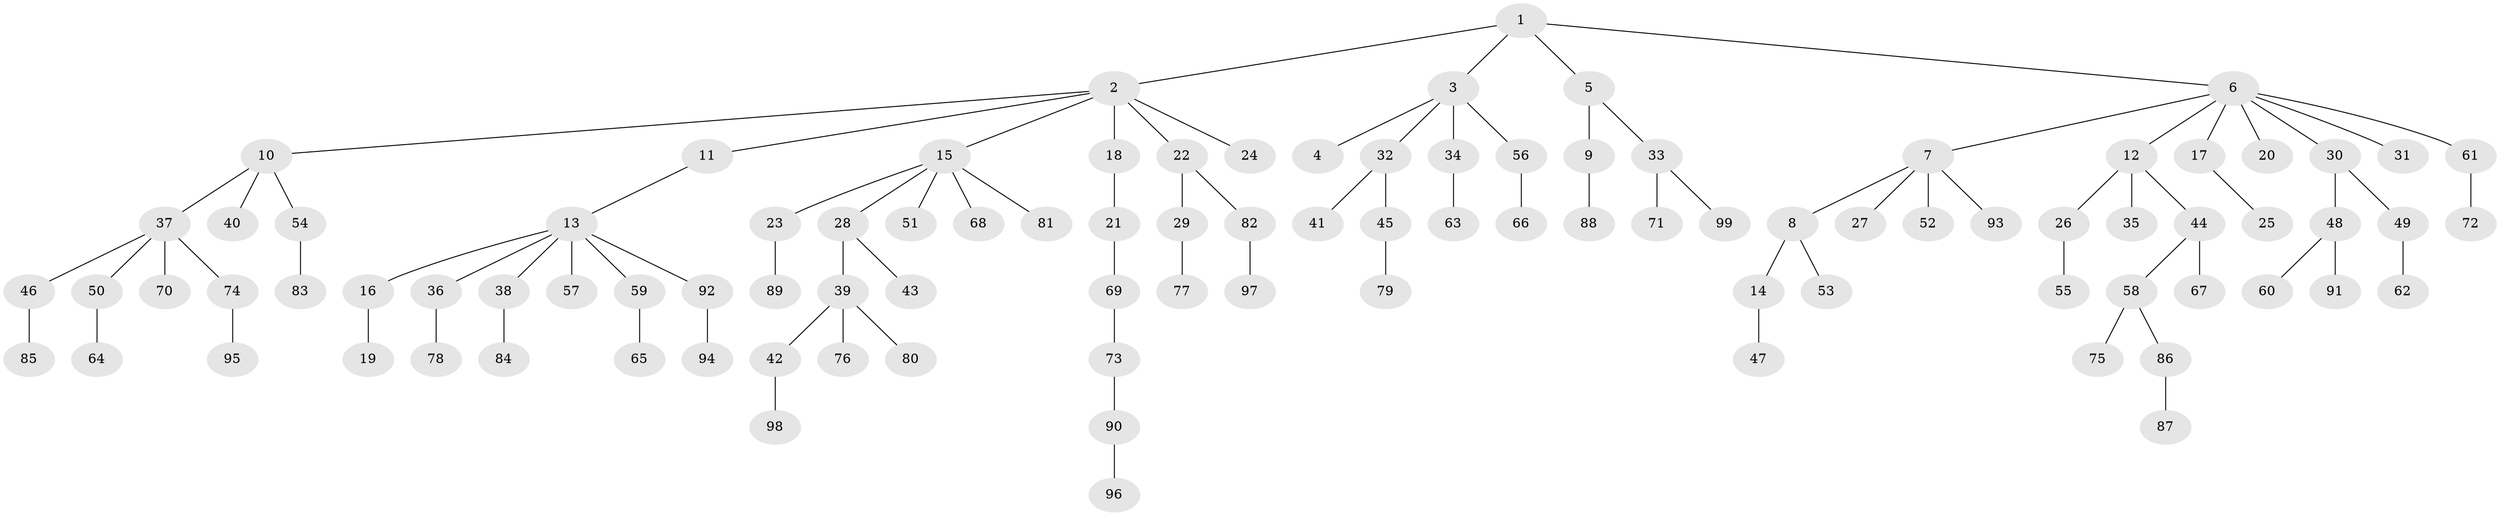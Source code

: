 // Generated by graph-tools (version 1.1) at 2025/11/02/27/25 16:11:26]
// undirected, 99 vertices, 98 edges
graph export_dot {
graph [start="1"]
  node [color=gray90,style=filled];
  1;
  2;
  3;
  4;
  5;
  6;
  7;
  8;
  9;
  10;
  11;
  12;
  13;
  14;
  15;
  16;
  17;
  18;
  19;
  20;
  21;
  22;
  23;
  24;
  25;
  26;
  27;
  28;
  29;
  30;
  31;
  32;
  33;
  34;
  35;
  36;
  37;
  38;
  39;
  40;
  41;
  42;
  43;
  44;
  45;
  46;
  47;
  48;
  49;
  50;
  51;
  52;
  53;
  54;
  55;
  56;
  57;
  58;
  59;
  60;
  61;
  62;
  63;
  64;
  65;
  66;
  67;
  68;
  69;
  70;
  71;
  72;
  73;
  74;
  75;
  76;
  77;
  78;
  79;
  80;
  81;
  82;
  83;
  84;
  85;
  86;
  87;
  88;
  89;
  90;
  91;
  92;
  93;
  94;
  95;
  96;
  97;
  98;
  99;
  1 -- 2;
  1 -- 3;
  1 -- 5;
  1 -- 6;
  2 -- 10;
  2 -- 11;
  2 -- 15;
  2 -- 18;
  2 -- 22;
  2 -- 24;
  3 -- 4;
  3 -- 32;
  3 -- 34;
  3 -- 56;
  5 -- 9;
  5 -- 33;
  6 -- 7;
  6 -- 12;
  6 -- 17;
  6 -- 20;
  6 -- 30;
  6 -- 31;
  6 -- 61;
  7 -- 8;
  7 -- 27;
  7 -- 52;
  7 -- 93;
  8 -- 14;
  8 -- 53;
  9 -- 88;
  10 -- 37;
  10 -- 40;
  10 -- 54;
  11 -- 13;
  12 -- 26;
  12 -- 35;
  12 -- 44;
  13 -- 16;
  13 -- 36;
  13 -- 38;
  13 -- 57;
  13 -- 59;
  13 -- 92;
  14 -- 47;
  15 -- 23;
  15 -- 28;
  15 -- 51;
  15 -- 68;
  15 -- 81;
  16 -- 19;
  17 -- 25;
  18 -- 21;
  21 -- 69;
  22 -- 29;
  22 -- 82;
  23 -- 89;
  26 -- 55;
  28 -- 39;
  28 -- 43;
  29 -- 77;
  30 -- 48;
  30 -- 49;
  32 -- 41;
  32 -- 45;
  33 -- 71;
  33 -- 99;
  34 -- 63;
  36 -- 78;
  37 -- 46;
  37 -- 50;
  37 -- 70;
  37 -- 74;
  38 -- 84;
  39 -- 42;
  39 -- 76;
  39 -- 80;
  42 -- 98;
  44 -- 58;
  44 -- 67;
  45 -- 79;
  46 -- 85;
  48 -- 60;
  48 -- 91;
  49 -- 62;
  50 -- 64;
  54 -- 83;
  56 -- 66;
  58 -- 75;
  58 -- 86;
  59 -- 65;
  61 -- 72;
  69 -- 73;
  73 -- 90;
  74 -- 95;
  82 -- 97;
  86 -- 87;
  90 -- 96;
  92 -- 94;
}
